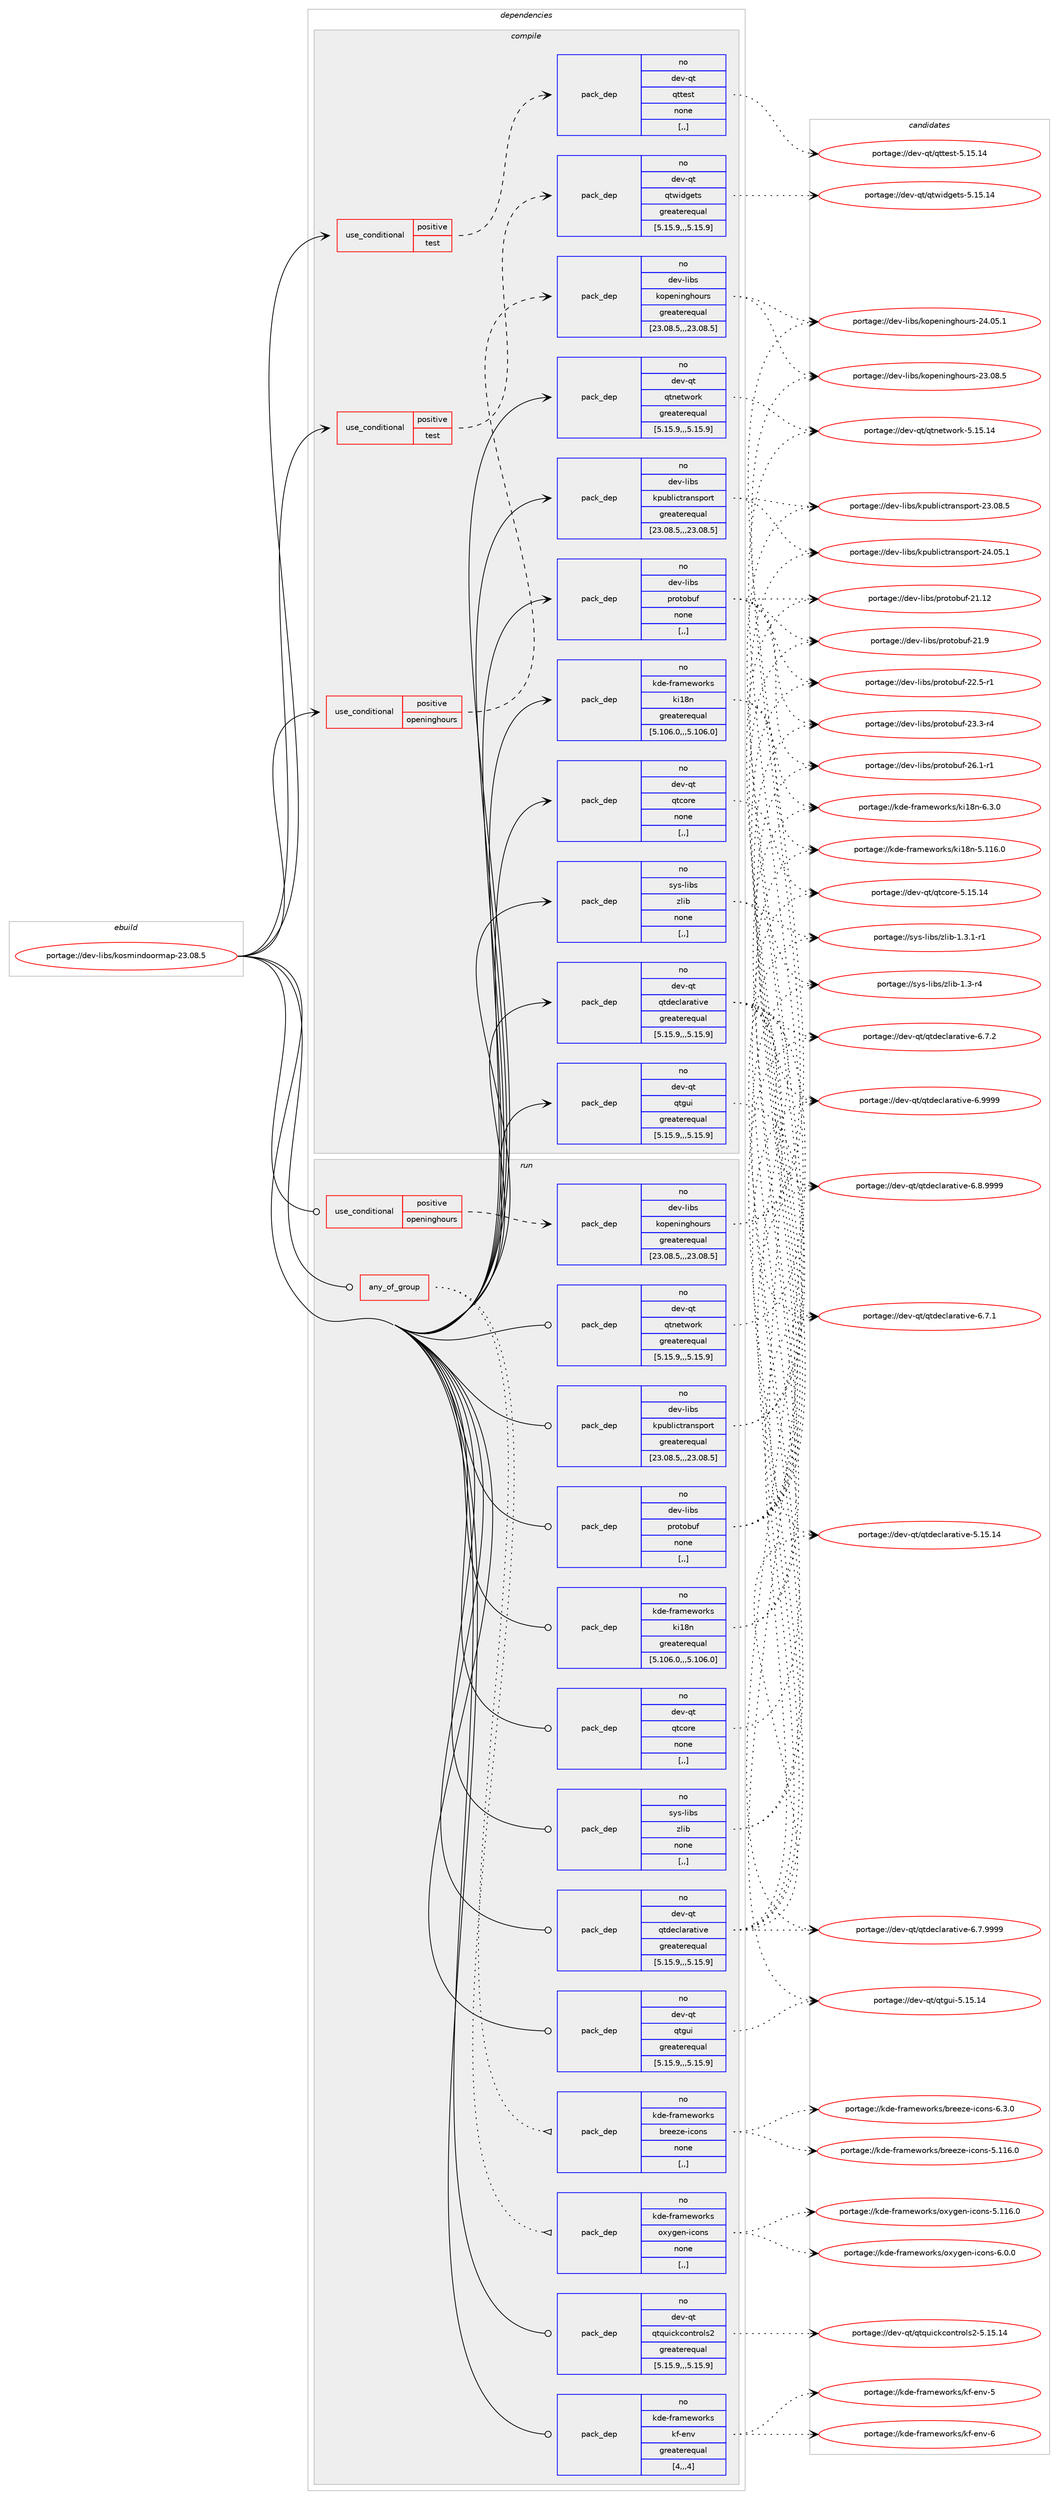 digraph prolog {

# *************
# Graph options
# *************

newrank=true;
concentrate=true;
compound=true;
graph [rankdir=LR,fontname=Helvetica,fontsize=10,ranksep=1.5];#, ranksep=2.5, nodesep=0.2];
edge  [arrowhead=vee];
node  [fontname=Helvetica,fontsize=10];

# **********
# The ebuild
# **********

subgraph cluster_leftcol {
color=gray;
rank=same;
label=<<i>ebuild</i>>;
id [label="portage://dev-libs/kosmindoormap-23.08.5", color=red, width=4, href="../dev-libs/kosmindoormap-23.08.5.svg"];
}

# ****************
# The dependencies
# ****************

subgraph cluster_midcol {
color=gray;
label=<<i>dependencies</i>>;
subgraph cluster_compile {
fillcolor="#eeeeee";
style=filled;
label=<<i>compile</i>>;
subgraph cond25815 {
dependency106237 [label=<<TABLE BORDER="0" CELLBORDER="1" CELLSPACING="0" CELLPADDING="4"><TR><TD ROWSPAN="3" CELLPADDING="10">use_conditional</TD></TR><TR><TD>positive</TD></TR><TR><TD>openinghours</TD></TR></TABLE>>, shape=none, color=red];
subgraph pack79278 {
dependency106238 [label=<<TABLE BORDER="0" CELLBORDER="1" CELLSPACING="0" CELLPADDING="4" WIDTH="220"><TR><TD ROWSPAN="6" CELLPADDING="30">pack_dep</TD></TR><TR><TD WIDTH="110">no</TD></TR><TR><TD>dev-libs</TD></TR><TR><TD>kopeninghours</TD></TR><TR><TD>greaterequal</TD></TR><TR><TD>[23.08.5,,,23.08.5]</TD></TR></TABLE>>, shape=none, color=blue];
}
dependency106237:e -> dependency106238:w [weight=20,style="dashed",arrowhead="vee"];
}
id:e -> dependency106237:w [weight=20,style="solid",arrowhead="vee"];
subgraph cond25816 {
dependency106239 [label=<<TABLE BORDER="0" CELLBORDER="1" CELLSPACING="0" CELLPADDING="4"><TR><TD ROWSPAN="3" CELLPADDING="10">use_conditional</TD></TR><TR><TD>positive</TD></TR><TR><TD>test</TD></TR></TABLE>>, shape=none, color=red];
subgraph pack79279 {
dependency106240 [label=<<TABLE BORDER="0" CELLBORDER="1" CELLSPACING="0" CELLPADDING="4" WIDTH="220"><TR><TD ROWSPAN="6" CELLPADDING="30">pack_dep</TD></TR><TR><TD WIDTH="110">no</TD></TR><TR><TD>dev-qt</TD></TR><TR><TD>qttest</TD></TR><TR><TD>none</TD></TR><TR><TD>[,,]</TD></TR></TABLE>>, shape=none, color=blue];
}
dependency106239:e -> dependency106240:w [weight=20,style="dashed",arrowhead="vee"];
}
id:e -> dependency106239:w [weight=20,style="solid",arrowhead="vee"];
subgraph cond25817 {
dependency106241 [label=<<TABLE BORDER="0" CELLBORDER="1" CELLSPACING="0" CELLPADDING="4"><TR><TD ROWSPAN="3" CELLPADDING="10">use_conditional</TD></TR><TR><TD>positive</TD></TR><TR><TD>test</TD></TR></TABLE>>, shape=none, color=red];
subgraph pack79280 {
dependency106242 [label=<<TABLE BORDER="0" CELLBORDER="1" CELLSPACING="0" CELLPADDING="4" WIDTH="220"><TR><TD ROWSPAN="6" CELLPADDING="30">pack_dep</TD></TR><TR><TD WIDTH="110">no</TD></TR><TR><TD>dev-qt</TD></TR><TR><TD>qtwidgets</TD></TR><TR><TD>greaterequal</TD></TR><TR><TD>[5.15.9,,,5.15.9]</TD></TR></TABLE>>, shape=none, color=blue];
}
dependency106241:e -> dependency106242:w [weight=20,style="dashed",arrowhead="vee"];
}
id:e -> dependency106241:w [weight=20,style="solid",arrowhead="vee"];
subgraph pack79281 {
dependency106243 [label=<<TABLE BORDER="0" CELLBORDER="1" CELLSPACING="0" CELLPADDING="4" WIDTH="220"><TR><TD ROWSPAN="6" CELLPADDING="30">pack_dep</TD></TR><TR><TD WIDTH="110">no</TD></TR><TR><TD>dev-libs</TD></TR><TR><TD>kpublictransport</TD></TR><TR><TD>greaterequal</TD></TR><TR><TD>[23.08.5,,,23.08.5]</TD></TR></TABLE>>, shape=none, color=blue];
}
id:e -> dependency106243:w [weight=20,style="solid",arrowhead="vee"];
subgraph pack79282 {
dependency106244 [label=<<TABLE BORDER="0" CELLBORDER="1" CELLSPACING="0" CELLPADDING="4" WIDTH="220"><TR><TD ROWSPAN="6" CELLPADDING="30">pack_dep</TD></TR><TR><TD WIDTH="110">no</TD></TR><TR><TD>dev-libs</TD></TR><TR><TD>protobuf</TD></TR><TR><TD>none</TD></TR><TR><TD>[,,]</TD></TR></TABLE>>, shape=none, color=blue];
}
id:e -> dependency106244:w [weight=20,style="solid",arrowhead="vee"];
subgraph pack79283 {
dependency106245 [label=<<TABLE BORDER="0" CELLBORDER="1" CELLSPACING="0" CELLPADDING="4" WIDTH="220"><TR><TD ROWSPAN="6" CELLPADDING="30">pack_dep</TD></TR><TR><TD WIDTH="110">no</TD></TR><TR><TD>dev-qt</TD></TR><TR><TD>qtcore</TD></TR><TR><TD>none</TD></TR><TR><TD>[,,]</TD></TR></TABLE>>, shape=none, color=blue];
}
id:e -> dependency106245:w [weight=20,style="solid",arrowhead="vee"];
subgraph pack79284 {
dependency106246 [label=<<TABLE BORDER="0" CELLBORDER="1" CELLSPACING="0" CELLPADDING="4" WIDTH="220"><TR><TD ROWSPAN="6" CELLPADDING="30">pack_dep</TD></TR><TR><TD WIDTH="110">no</TD></TR><TR><TD>dev-qt</TD></TR><TR><TD>qtdeclarative</TD></TR><TR><TD>greaterequal</TD></TR><TR><TD>[5.15.9,,,5.15.9]</TD></TR></TABLE>>, shape=none, color=blue];
}
id:e -> dependency106246:w [weight=20,style="solid",arrowhead="vee"];
subgraph pack79285 {
dependency106247 [label=<<TABLE BORDER="0" CELLBORDER="1" CELLSPACING="0" CELLPADDING="4" WIDTH="220"><TR><TD ROWSPAN="6" CELLPADDING="30">pack_dep</TD></TR><TR><TD WIDTH="110">no</TD></TR><TR><TD>dev-qt</TD></TR><TR><TD>qtgui</TD></TR><TR><TD>greaterequal</TD></TR><TR><TD>[5.15.9,,,5.15.9]</TD></TR></TABLE>>, shape=none, color=blue];
}
id:e -> dependency106247:w [weight=20,style="solid",arrowhead="vee"];
subgraph pack79286 {
dependency106248 [label=<<TABLE BORDER="0" CELLBORDER="1" CELLSPACING="0" CELLPADDING="4" WIDTH="220"><TR><TD ROWSPAN="6" CELLPADDING="30">pack_dep</TD></TR><TR><TD WIDTH="110">no</TD></TR><TR><TD>dev-qt</TD></TR><TR><TD>qtnetwork</TD></TR><TR><TD>greaterequal</TD></TR><TR><TD>[5.15.9,,,5.15.9]</TD></TR></TABLE>>, shape=none, color=blue];
}
id:e -> dependency106248:w [weight=20,style="solid",arrowhead="vee"];
subgraph pack79287 {
dependency106249 [label=<<TABLE BORDER="0" CELLBORDER="1" CELLSPACING="0" CELLPADDING="4" WIDTH="220"><TR><TD ROWSPAN="6" CELLPADDING="30">pack_dep</TD></TR><TR><TD WIDTH="110">no</TD></TR><TR><TD>kde-frameworks</TD></TR><TR><TD>ki18n</TD></TR><TR><TD>greaterequal</TD></TR><TR><TD>[5.106.0,,,5.106.0]</TD></TR></TABLE>>, shape=none, color=blue];
}
id:e -> dependency106249:w [weight=20,style="solid",arrowhead="vee"];
subgraph pack79288 {
dependency106250 [label=<<TABLE BORDER="0" CELLBORDER="1" CELLSPACING="0" CELLPADDING="4" WIDTH="220"><TR><TD ROWSPAN="6" CELLPADDING="30">pack_dep</TD></TR><TR><TD WIDTH="110">no</TD></TR><TR><TD>sys-libs</TD></TR><TR><TD>zlib</TD></TR><TR><TD>none</TD></TR><TR><TD>[,,]</TD></TR></TABLE>>, shape=none, color=blue];
}
id:e -> dependency106250:w [weight=20,style="solid",arrowhead="vee"];
}
subgraph cluster_compileandrun {
fillcolor="#eeeeee";
style=filled;
label=<<i>compile and run</i>>;
}
subgraph cluster_run {
fillcolor="#eeeeee";
style=filled;
label=<<i>run</i>>;
subgraph any1004 {
dependency106251 [label=<<TABLE BORDER="0" CELLBORDER="1" CELLSPACING="0" CELLPADDING="4"><TR><TD CELLPADDING="10">any_of_group</TD></TR></TABLE>>, shape=none, color=red];subgraph pack79289 {
dependency106252 [label=<<TABLE BORDER="0" CELLBORDER="1" CELLSPACING="0" CELLPADDING="4" WIDTH="220"><TR><TD ROWSPAN="6" CELLPADDING="30">pack_dep</TD></TR><TR><TD WIDTH="110">no</TD></TR><TR><TD>kde-frameworks</TD></TR><TR><TD>breeze-icons</TD></TR><TR><TD>none</TD></TR><TR><TD>[,,]</TD></TR></TABLE>>, shape=none, color=blue];
}
dependency106251:e -> dependency106252:w [weight=20,style="dotted",arrowhead="oinv"];
subgraph pack79290 {
dependency106253 [label=<<TABLE BORDER="0" CELLBORDER="1" CELLSPACING="0" CELLPADDING="4" WIDTH="220"><TR><TD ROWSPAN="6" CELLPADDING="30">pack_dep</TD></TR><TR><TD WIDTH="110">no</TD></TR><TR><TD>kde-frameworks</TD></TR><TR><TD>oxygen-icons</TD></TR><TR><TD>none</TD></TR><TR><TD>[,,]</TD></TR></TABLE>>, shape=none, color=blue];
}
dependency106251:e -> dependency106253:w [weight=20,style="dotted",arrowhead="oinv"];
}
id:e -> dependency106251:w [weight=20,style="solid",arrowhead="odot"];
subgraph cond25818 {
dependency106254 [label=<<TABLE BORDER="0" CELLBORDER="1" CELLSPACING="0" CELLPADDING="4"><TR><TD ROWSPAN="3" CELLPADDING="10">use_conditional</TD></TR><TR><TD>positive</TD></TR><TR><TD>openinghours</TD></TR></TABLE>>, shape=none, color=red];
subgraph pack79291 {
dependency106255 [label=<<TABLE BORDER="0" CELLBORDER="1" CELLSPACING="0" CELLPADDING="4" WIDTH="220"><TR><TD ROWSPAN="6" CELLPADDING="30">pack_dep</TD></TR><TR><TD WIDTH="110">no</TD></TR><TR><TD>dev-libs</TD></TR><TR><TD>kopeninghours</TD></TR><TR><TD>greaterequal</TD></TR><TR><TD>[23.08.5,,,23.08.5]</TD></TR></TABLE>>, shape=none, color=blue];
}
dependency106254:e -> dependency106255:w [weight=20,style="dashed",arrowhead="vee"];
}
id:e -> dependency106254:w [weight=20,style="solid",arrowhead="odot"];
subgraph pack79292 {
dependency106256 [label=<<TABLE BORDER="0" CELLBORDER="1" CELLSPACING="0" CELLPADDING="4" WIDTH="220"><TR><TD ROWSPAN="6" CELLPADDING="30">pack_dep</TD></TR><TR><TD WIDTH="110">no</TD></TR><TR><TD>dev-libs</TD></TR><TR><TD>kpublictransport</TD></TR><TR><TD>greaterequal</TD></TR><TR><TD>[23.08.5,,,23.08.5]</TD></TR></TABLE>>, shape=none, color=blue];
}
id:e -> dependency106256:w [weight=20,style="solid",arrowhead="odot"];
subgraph pack79293 {
dependency106257 [label=<<TABLE BORDER="0" CELLBORDER="1" CELLSPACING="0" CELLPADDING="4" WIDTH="220"><TR><TD ROWSPAN="6" CELLPADDING="30">pack_dep</TD></TR><TR><TD WIDTH="110">no</TD></TR><TR><TD>dev-libs</TD></TR><TR><TD>protobuf</TD></TR><TR><TD>none</TD></TR><TR><TD>[,,]</TD></TR></TABLE>>, shape=none, color=blue];
}
id:e -> dependency106257:w [weight=20,style="solid",arrowhead="odot"];
subgraph pack79294 {
dependency106258 [label=<<TABLE BORDER="0" CELLBORDER="1" CELLSPACING="0" CELLPADDING="4" WIDTH="220"><TR><TD ROWSPAN="6" CELLPADDING="30">pack_dep</TD></TR><TR><TD WIDTH="110">no</TD></TR><TR><TD>dev-qt</TD></TR><TR><TD>qtcore</TD></TR><TR><TD>none</TD></TR><TR><TD>[,,]</TD></TR></TABLE>>, shape=none, color=blue];
}
id:e -> dependency106258:w [weight=20,style="solid",arrowhead="odot"];
subgraph pack79295 {
dependency106259 [label=<<TABLE BORDER="0" CELLBORDER="1" CELLSPACING="0" CELLPADDING="4" WIDTH="220"><TR><TD ROWSPAN="6" CELLPADDING="30">pack_dep</TD></TR><TR><TD WIDTH="110">no</TD></TR><TR><TD>dev-qt</TD></TR><TR><TD>qtdeclarative</TD></TR><TR><TD>greaterequal</TD></TR><TR><TD>[5.15.9,,,5.15.9]</TD></TR></TABLE>>, shape=none, color=blue];
}
id:e -> dependency106259:w [weight=20,style="solid",arrowhead="odot"];
subgraph pack79296 {
dependency106260 [label=<<TABLE BORDER="0" CELLBORDER="1" CELLSPACING="0" CELLPADDING="4" WIDTH="220"><TR><TD ROWSPAN="6" CELLPADDING="30">pack_dep</TD></TR><TR><TD WIDTH="110">no</TD></TR><TR><TD>dev-qt</TD></TR><TR><TD>qtgui</TD></TR><TR><TD>greaterequal</TD></TR><TR><TD>[5.15.9,,,5.15.9]</TD></TR></TABLE>>, shape=none, color=blue];
}
id:e -> dependency106260:w [weight=20,style="solid",arrowhead="odot"];
subgraph pack79297 {
dependency106261 [label=<<TABLE BORDER="0" CELLBORDER="1" CELLSPACING="0" CELLPADDING="4" WIDTH="220"><TR><TD ROWSPAN="6" CELLPADDING="30">pack_dep</TD></TR><TR><TD WIDTH="110">no</TD></TR><TR><TD>dev-qt</TD></TR><TR><TD>qtnetwork</TD></TR><TR><TD>greaterequal</TD></TR><TR><TD>[5.15.9,,,5.15.9]</TD></TR></TABLE>>, shape=none, color=blue];
}
id:e -> dependency106261:w [weight=20,style="solid",arrowhead="odot"];
subgraph pack79298 {
dependency106262 [label=<<TABLE BORDER="0" CELLBORDER="1" CELLSPACING="0" CELLPADDING="4" WIDTH="220"><TR><TD ROWSPAN="6" CELLPADDING="30">pack_dep</TD></TR><TR><TD WIDTH="110">no</TD></TR><TR><TD>dev-qt</TD></TR><TR><TD>qtquickcontrols2</TD></TR><TR><TD>greaterequal</TD></TR><TR><TD>[5.15.9,,,5.15.9]</TD></TR></TABLE>>, shape=none, color=blue];
}
id:e -> dependency106262:w [weight=20,style="solid",arrowhead="odot"];
subgraph pack79299 {
dependency106263 [label=<<TABLE BORDER="0" CELLBORDER="1" CELLSPACING="0" CELLPADDING="4" WIDTH="220"><TR><TD ROWSPAN="6" CELLPADDING="30">pack_dep</TD></TR><TR><TD WIDTH="110">no</TD></TR><TR><TD>kde-frameworks</TD></TR><TR><TD>kf-env</TD></TR><TR><TD>greaterequal</TD></TR><TR><TD>[4,,,4]</TD></TR></TABLE>>, shape=none, color=blue];
}
id:e -> dependency106263:w [weight=20,style="solid",arrowhead="odot"];
subgraph pack79300 {
dependency106264 [label=<<TABLE BORDER="0" CELLBORDER="1" CELLSPACING="0" CELLPADDING="4" WIDTH="220"><TR><TD ROWSPAN="6" CELLPADDING="30">pack_dep</TD></TR><TR><TD WIDTH="110">no</TD></TR><TR><TD>kde-frameworks</TD></TR><TR><TD>ki18n</TD></TR><TR><TD>greaterequal</TD></TR><TR><TD>[5.106.0,,,5.106.0]</TD></TR></TABLE>>, shape=none, color=blue];
}
id:e -> dependency106264:w [weight=20,style="solid",arrowhead="odot"];
subgraph pack79301 {
dependency106265 [label=<<TABLE BORDER="0" CELLBORDER="1" CELLSPACING="0" CELLPADDING="4" WIDTH="220"><TR><TD ROWSPAN="6" CELLPADDING="30">pack_dep</TD></TR><TR><TD WIDTH="110">no</TD></TR><TR><TD>sys-libs</TD></TR><TR><TD>zlib</TD></TR><TR><TD>none</TD></TR><TR><TD>[,,]</TD></TR></TABLE>>, shape=none, color=blue];
}
id:e -> dependency106265:w [weight=20,style="solid",arrowhead="odot"];
}
}

# **************
# The candidates
# **************

subgraph cluster_choices {
rank=same;
color=gray;
label=<<i>candidates</i>>;

subgraph choice79278 {
color=black;
nodesep=1;
choice1001011184510810598115471071111121011101051101031041111171141154550514648564653 [label="portage://dev-libs/kopeninghours-23.08.5", color=red, width=4,href="../dev-libs/kopeninghours-23.08.5.svg"];
choice1001011184510810598115471071111121011101051101031041111171141154550524648534649 [label="portage://dev-libs/kopeninghours-24.05.1", color=red, width=4,href="../dev-libs/kopeninghours-24.05.1.svg"];
dependency106238:e -> choice1001011184510810598115471071111121011101051101031041111171141154550514648564653:w [style=dotted,weight="100"];
dependency106238:e -> choice1001011184510810598115471071111121011101051101031041111171141154550524648534649:w [style=dotted,weight="100"];
}
subgraph choice79279 {
color=black;
nodesep=1;
choice10010111845113116471131161161011151164553464953464952 [label="portage://dev-qt/qttest-5.15.14", color=red, width=4,href="../dev-qt/qttest-5.15.14.svg"];
dependency106240:e -> choice10010111845113116471131161161011151164553464953464952:w [style=dotted,weight="100"];
}
subgraph choice79280 {
color=black;
nodesep=1;
choice10010111845113116471131161191051001031011161154553464953464952 [label="portage://dev-qt/qtwidgets-5.15.14", color=red, width=4,href="../dev-qt/qtwidgets-5.15.14.svg"];
dependency106242:e -> choice10010111845113116471131161191051001031011161154553464953464952:w [style=dotted,weight="100"];
}
subgraph choice79281 {
color=black;
nodesep=1;
choice1001011184510810598115471071121179810810599116114971101151121111141164550514648564653 [label="portage://dev-libs/kpublictransport-23.08.5", color=red, width=4,href="../dev-libs/kpublictransport-23.08.5.svg"];
choice1001011184510810598115471071121179810810599116114971101151121111141164550524648534649 [label="portage://dev-libs/kpublictransport-24.05.1", color=red, width=4,href="../dev-libs/kpublictransport-24.05.1.svg"];
dependency106243:e -> choice1001011184510810598115471071121179810810599116114971101151121111141164550514648564653:w [style=dotted,weight="100"];
dependency106243:e -> choice1001011184510810598115471071121179810810599116114971101151121111141164550524648534649:w [style=dotted,weight="100"];
}
subgraph choice79282 {
color=black;
nodesep=1;
choice10010111845108105981154711211411111611198117102455049464950 [label="portage://dev-libs/protobuf-21.12", color=red, width=4,href="../dev-libs/protobuf-21.12.svg"];
choice100101118451081059811547112114111116111981171024550494657 [label="portage://dev-libs/protobuf-21.9", color=red, width=4,href="../dev-libs/protobuf-21.9.svg"];
choice1001011184510810598115471121141111161119811710245505046534511449 [label="portage://dev-libs/protobuf-22.5-r1", color=red, width=4,href="../dev-libs/protobuf-22.5-r1.svg"];
choice1001011184510810598115471121141111161119811710245505146514511452 [label="portage://dev-libs/protobuf-23.3-r4", color=red, width=4,href="../dev-libs/protobuf-23.3-r4.svg"];
choice1001011184510810598115471121141111161119811710245505446494511449 [label="portage://dev-libs/protobuf-26.1-r1", color=red, width=4,href="../dev-libs/protobuf-26.1-r1.svg"];
dependency106244:e -> choice10010111845108105981154711211411111611198117102455049464950:w [style=dotted,weight="100"];
dependency106244:e -> choice100101118451081059811547112114111116111981171024550494657:w [style=dotted,weight="100"];
dependency106244:e -> choice1001011184510810598115471121141111161119811710245505046534511449:w [style=dotted,weight="100"];
dependency106244:e -> choice1001011184510810598115471121141111161119811710245505146514511452:w [style=dotted,weight="100"];
dependency106244:e -> choice1001011184510810598115471121141111161119811710245505446494511449:w [style=dotted,weight="100"];
}
subgraph choice79283 {
color=black;
nodesep=1;
choice1001011184511311647113116991111141014553464953464952 [label="portage://dev-qt/qtcore-5.15.14", color=red, width=4,href="../dev-qt/qtcore-5.15.14.svg"];
dependency106245:e -> choice1001011184511311647113116991111141014553464953464952:w [style=dotted,weight="100"];
}
subgraph choice79284 {
color=black;
nodesep=1;
choice10010111845113116471131161001019910897114971161051181014553464953464952 [label="portage://dev-qt/qtdeclarative-5.15.14", color=red, width=4,href="../dev-qt/qtdeclarative-5.15.14.svg"];
choice1001011184511311647113116100101991089711497116105118101455446554649 [label="portage://dev-qt/qtdeclarative-6.7.1", color=red, width=4,href="../dev-qt/qtdeclarative-6.7.1.svg"];
choice1001011184511311647113116100101991089711497116105118101455446554650 [label="portage://dev-qt/qtdeclarative-6.7.2", color=red, width=4,href="../dev-qt/qtdeclarative-6.7.2.svg"];
choice1001011184511311647113116100101991089711497116105118101455446554657575757 [label="portage://dev-qt/qtdeclarative-6.7.9999", color=red, width=4,href="../dev-qt/qtdeclarative-6.7.9999.svg"];
choice1001011184511311647113116100101991089711497116105118101455446564657575757 [label="portage://dev-qt/qtdeclarative-6.8.9999", color=red, width=4,href="../dev-qt/qtdeclarative-6.8.9999.svg"];
choice100101118451131164711311610010199108971149711610511810145544657575757 [label="portage://dev-qt/qtdeclarative-6.9999", color=red, width=4,href="../dev-qt/qtdeclarative-6.9999.svg"];
dependency106246:e -> choice10010111845113116471131161001019910897114971161051181014553464953464952:w [style=dotted,weight="100"];
dependency106246:e -> choice1001011184511311647113116100101991089711497116105118101455446554649:w [style=dotted,weight="100"];
dependency106246:e -> choice1001011184511311647113116100101991089711497116105118101455446554650:w [style=dotted,weight="100"];
dependency106246:e -> choice1001011184511311647113116100101991089711497116105118101455446554657575757:w [style=dotted,weight="100"];
dependency106246:e -> choice1001011184511311647113116100101991089711497116105118101455446564657575757:w [style=dotted,weight="100"];
dependency106246:e -> choice100101118451131164711311610010199108971149711610511810145544657575757:w [style=dotted,weight="100"];
}
subgraph choice79285 {
color=black;
nodesep=1;
choice10010111845113116471131161031171054553464953464952 [label="portage://dev-qt/qtgui-5.15.14", color=red, width=4,href="../dev-qt/qtgui-5.15.14.svg"];
dependency106247:e -> choice10010111845113116471131161031171054553464953464952:w [style=dotted,weight="100"];
}
subgraph choice79286 {
color=black;
nodesep=1;
choice10010111845113116471131161101011161191111141074553464953464952 [label="portage://dev-qt/qtnetwork-5.15.14", color=red, width=4,href="../dev-qt/qtnetwork-5.15.14.svg"];
dependency106248:e -> choice10010111845113116471131161101011161191111141074553464953464952:w [style=dotted,weight="100"];
}
subgraph choice79287 {
color=black;
nodesep=1;
choice10710010145102114971091011191111141071154710710549561104553464949544648 [label="portage://kde-frameworks/ki18n-5.116.0", color=red, width=4,href="../kde-frameworks/ki18n-5.116.0.svg"];
choice1071001014510211497109101119111114107115471071054956110455446514648 [label="portage://kde-frameworks/ki18n-6.3.0", color=red, width=4,href="../kde-frameworks/ki18n-6.3.0.svg"];
dependency106249:e -> choice10710010145102114971091011191111141071154710710549561104553464949544648:w [style=dotted,weight="100"];
dependency106249:e -> choice1071001014510211497109101119111114107115471071054956110455446514648:w [style=dotted,weight="100"];
}
subgraph choice79288 {
color=black;
nodesep=1;
choice11512111545108105981154712210810598454946514511452 [label="portage://sys-libs/zlib-1.3-r4", color=red, width=4,href="../sys-libs/zlib-1.3-r4.svg"];
choice115121115451081059811547122108105984549465146494511449 [label="portage://sys-libs/zlib-1.3.1-r1", color=red, width=4,href="../sys-libs/zlib-1.3.1-r1.svg"];
dependency106250:e -> choice11512111545108105981154712210810598454946514511452:w [style=dotted,weight="100"];
dependency106250:e -> choice115121115451081059811547122108105984549465146494511449:w [style=dotted,weight="100"];
}
subgraph choice79289 {
color=black;
nodesep=1;
choice1071001014510211497109101119111114107115479811410110112210145105991111101154553464949544648 [label="portage://kde-frameworks/breeze-icons-5.116.0", color=red, width=4,href="../kde-frameworks/breeze-icons-5.116.0.svg"];
choice107100101451021149710910111911111410711547981141011011221014510599111110115455446514648 [label="portage://kde-frameworks/breeze-icons-6.3.0", color=red, width=4,href="../kde-frameworks/breeze-icons-6.3.0.svg"];
dependency106252:e -> choice1071001014510211497109101119111114107115479811410110112210145105991111101154553464949544648:w [style=dotted,weight="100"];
dependency106252:e -> choice107100101451021149710910111911111410711547981141011011221014510599111110115455446514648:w [style=dotted,weight="100"];
}
subgraph choice79290 {
color=black;
nodesep=1;
choice10710010145102114971091011191111141071154711112012110310111045105991111101154553464949544648 [label="portage://kde-frameworks/oxygen-icons-5.116.0", color=red, width=4,href="../kde-frameworks/oxygen-icons-5.116.0.svg"];
choice1071001014510211497109101119111114107115471111201211031011104510599111110115455446484648 [label="portage://kde-frameworks/oxygen-icons-6.0.0", color=red, width=4,href="../kde-frameworks/oxygen-icons-6.0.0.svg"];
dependency106253:e -> choice10710010145102114971091011191111141071154711112012110310111045105991111101154553464949544648:w [style=dotted,weight="100"];
dependency106253:e -> choice1071001014510211497109101119111114107115471111201211031011104510599111110115455446484648:w [style=dotted,weight="100"];
}
subgraph choice79291 {
color=black;
nodesep=1;
choice1001011184510810598115471071111121011101051101031041111171141154550514648564653 [label="portage://dev-libs/kopeninghours-23.08.5", color=red, width=4,href="../dev-libs/kopeninghours-23.08.5.svg"];
choice1001011184510810598115471071111121011101051101031041111171141154550524648534649 [label="portage://dev-libs/kopeninghours-24.05.1", color=red, width=4,href="../dev-libs/kopeninghours-24.05.1.svg"];
dependency106255:e -> choice1001011184510810598115471071111121011101051101031041111171141154550514648564653:w [style=dotted,weight="100"];
dependency106255:e -> choice1001011184510810598115471071111121011101051101031041111171141154550524648534649:w [style=dotted,weight="100"];
}
subgraph choice79292 {
color=black;
nodesep=1;
choice1001011184510810598115471071121179810810599116114971101151121111141164550514648564653 [label="portage://dev-libs/kpublictransport-23.08.5", color=red, width=4,href="../dev-libs/kpublictransport-23.08.5.svg"];
choice1001011184510810598115471071121179810810599116114971101151121111141164550524648534649 [label="portage://dev-libs/kpublictransport-24.05.1", color=red, width=4,href="../dev-libs/kpublictransport-24.05.1.svg"];
dependency106256:e -> choice1001011184510810598115471071121179810810599116114971101151121111141164550514648564653:w [style=dotted,weight="100"];
dependency106256:e -> choice1001011184510810598115471071121179810810599116114971101151121111141164550524648534649:w [style=dotted,weight="100"];
}
subgraph choice79293 {
color=black;
nodesep=1;
choice10010111845108105981154711211411111611198117102455049464950 [label="portage://dev-libs/protobuf-21.12", color=red, width=4,href="../dev-libs/protobuf-21.12.svg"];
choice100101118451081059811547112114111116111981171024550494657 [label="portage://dev-libs/protobuf-21.9", color=red, width=4,href="../dev-libs/protobuf-21.9.svg"];
choice1001011184510810598115471121141111161119811710245505046534511449 [label="portage://dev-libs/protobuf-22.5-r1", color=red, width=4,href="../dev-libs/protobuf-22.5-r1.svg"];
choice1001011184510810598115471121141111161119811710245505146514511452 [label="portage://dev-libs/protobuf-23.3-r4", color=red, width=4,href="../dev-libs/protobuf-23.3-r4.svg"];
choice1001011184510810598115471121141111161119811710245505446494511449 [label="portage://dev-libs/protobuf-26.1-r1", color=red, width=4,href="../dev-libs/protobuf-26.1-r1.svg"];
dependency106257:e -> choice10010111845108105981154711211411111611198117102455049464950:w [style=dotted,weight="100"];
dependency106257:e -> choice100101118451081059811547112114111116111981171024550494657:w [style=dotted,weight="100"];
dependency106257:e -> choice1001011184510810598115471121141111161119811710245505046534511449:w [style=dotted,weight="100"];
dependency106257:e -> choice1001011184510810598115471121141111161119811710245505146514511452:w [style=dotted,weight="100"];
dependency106257:e -> choice1001011184510810598115471121141111161119811710245505446494511449:w [style=dotted,weight="100"];
}
subgraph choice79294 {
color=black;
nodesep=1;
choice1001011184511311647113116991111141014553464953464952 [label="portage://dev-qt/qtcore-5.15.14", color=red, width=4,href="../dev-qt/qtcore-5.15.14.svg"];
dependency106258:e -> choice1001011184511311647113116991111141014553464953464952:w [style=dotted,weight="100"];
}
subgraph choice79295 {
color=black;
nodesep=1;
choice10010111845113116471131161001019910897114971161051181014553464953464952 [label="portage://dev-qt/qtdeclarative-5.15.14", color=red, width=4,href="../dev-qt/qtdeclarative-5.15.14.svg"];
choice1001011184511311647113116100101991089711497116105118101455446554649 [label="portage://dev-qt/qtdeclarative-6.7.1", color=red, width=4,href="../dev-qt/qtdeclarative-6.7.1.svg"];
choice1001011184511311647113116100101991089711497116105118101455446554650 [label="portage://dev-qt/qtdeclarative-6.7.2", color=red, width=4,href="../dev-qt/qtdeclarative-6.7.2.svg"];
choice1001011184511311647113116100101991089711497116105118101455446554657575757 [label="portage://dev-qt/qtdeclarative-6.7.9999", color=red, width=4,href="../dev-qt/qtdeclarative-6.7.9999.svg"];
choice1001011184511311647113116100101991089711497116105118101455446564657575757 [label="portage://dev-qt/qtdeclarative-6.8.9999", color=red, width=4,href="../dev-qt/qtdeclarative-6.8.9999.svg"];
choice100101118451131164711311610010199108971149711610511810145544657575757 [label="portage://dev-qt/qtdeclarative-6.9999", color=red, width=4,href="../dev-qt/qtdeclarative-6.9999.svg"];
dependency106259:e -> choice10010111845113116471131161001019910897114971161051181014553464953464952:w [style=dotted,weight="100"];
dependency106259:e -> choice1001011184511311647113116100101991089711497116105118101455446554649:w [style=dotted,weight="100"];
dependency106259:e -> choice1001011184511311647113116100101991089711497116105118101455446554650:w [style=dotted,weight="100"];
dependency106259:e -> choice1001011184511311647113116100101991089711497116105118101455446554657575757:w [style=dotted,weight="100"];
dependency106259:e -> choice1001011184511311647113116100101991089711497116105118101455446564657575757:w [style=dotted,weight="100"];
dependency106259:e -> choice100101118451131164711311610010199108971149711610511810145544657575757:w [style=dotted,weight="100"];
}
subgraph choice79296 {
color=black;
nodesep=1;
choice10010111845113116471131161031171054553464953464952 [label="portage://dev-qt/qtgui-5.15.14", color=red, width=4,href="../dev-qt/qtgui-5.15.14.svg"];
dependency106260:e -> choice10010111845113116471131161031171054553464953464952:w [style=dotted,weight="100"];
}
subgraph choice79297 {
color=black;
nodesep=1;
choice10010111845113116471131161101011161191111141074553464953464952 [label="portage://dev-qt/qtnetwork-5.15.14", color=red, width=4,href="../dev-qt/qtnetwork-5.15.14.svg"];
dependency106261:e -> choice10010111845113116471131161101011161191111141074553464953464952:w [style=dotted,weight="100"];
}
subgraph choice79298 {
color=black;
nodesep=1;
choice10010111845113116471131161131171059910799111110116114111108115504553464953464952 [label="portage://dev-qt/qtquickcontrols2-5.15.14", color=red, width=4,href="../dev-qt/qtquickcontrols2-5.15.14.svg"];
dependency106262:e -> choice10010111845113116471131161131171059910799111110116114111108115504553464953464952:w [style=dotted,weight="100"];
}
subgraph choice79299 {
color=black;
nodesep=1;
choice107100101451021149710910111911111410711547107102451011101184553 [label="portage://kde-frameworks/kf-env-5", color=red, width=4,href="../kde-frameworks/kf-env-5.svg"];
choice107100101451021149710910111911111410711547107102451011101184554 [label="portage://kde-frameworks/kf-env-6", color=red, width=4,href="../kde-frameworks/kf-env-6.svg"];
dependency106263:e -> choice107100101451021149710910111911111410711547107102451011101184553:w [style=dotted,weight="100"];
dependency106263:e -> choice107100101451021149710910111911111410711547107102451011101184554:w [style=dotted,weight="100"];
}
subgraph choice79300 {
color=black;
nodesep=1;
choice10710010145102114971091011191111141071154710710549561104553464949544648 [label="portage://kde-frameworks/ki18n-5.116.0", color=red, width=4,href="../kde-frameworks/ki18n-5.116.0.svg"];
choice1071001014510211497109101119111114107115471071054956110455446514648 [label="portage://kde-frameworks/ki18n-6.3.0", color=red, width=4,href="../kde-frameworks/ki18n-6.3.0.svg"];
dependency106264:e -> choice10710010145102114971091011191111141071154710710549561104553464949544648:w [style=dotted,weight="100"];
dependency106264:e -> choice1071001014510211497109101119111114107115471071054956110455446514648:w [style=dotted,weight="100"];
}
subgraph choice79301 {
color=black;
nodesep=1;
choice11512111545108105981154712210810598454946514511452 [label="portage://sys-libs/zlib-1.3-r4", color=red, width=4,href="../sys-libs/zlib-1.3-r4.svg"];
choice115121115451081059811547122108105984549465146494511449 [label="portage://sys-libs/zlib-1.3.1-r1", color=red, width=4,href="../sys-libs/zlib-1.3.1-r1.svg"];
dependency106265:e -> choice11512111545108105981154712210810598454946514511452:w [style=dotted,weight="100"];
dependency106265:e -> choice115121115451081059811547122108105984549465146494511449:w [style=dotted,weight="100"];
}
}

}
